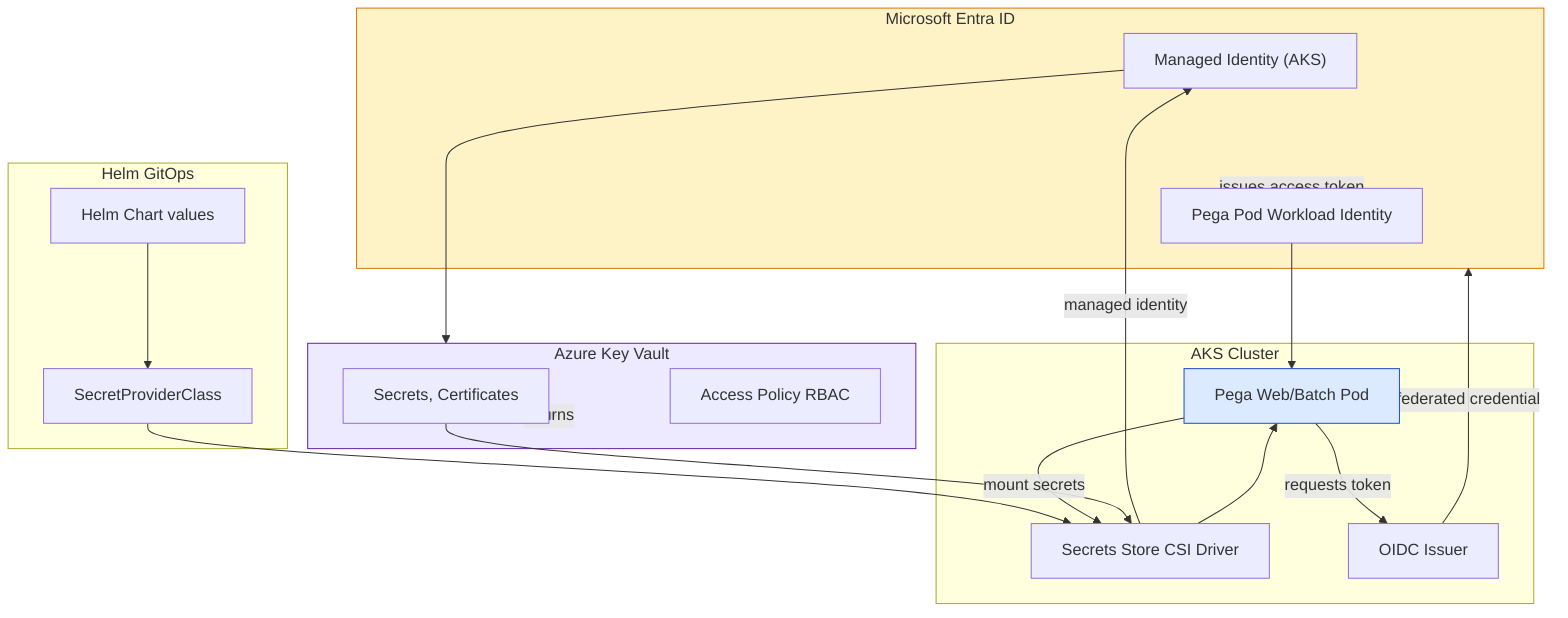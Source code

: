 graph TD
  subgraph AzureAD[Microsoft Entra ID]
    AppID["Managed Identity (AKS)"]
    PodID[Pega Pod Workload Identity]
  end

  subgraph AKSCluster[AKS Cluster]
    Pod[Pega Web/Batch Pod]
    CSI[Secrets Store CSI Driver]
    TokenIssuer[OIDC Issuer]
  end

  subgraph KeyVault[Azure Key Vault]
    Secret[Secrets, Certificates]
    Policy[Access Policy RBAC]
  end

  subgraph GitOps[Helm GitOps]
    Chart[Helm Chart values]
    SecretRef[SecretProviderClass]
  end

  Chart --> SecretRef
  SecretRef --> CSI

  Pod -->|requests token| TokenIssuer
  TokenIssuer -->|federated credential| AzureAD
  AzureAD -->|issues access token| PodID
  PodID --> Pod

  Pod -->|mount secrets| CSI
  CSI -->|managed identity| AppID
  AppID --> KeyVault
  KeyVault -->|returns| Secret
  Secret --> CSI
  CSI --> Pod

  style Pod fill:#dbeafe,stroke:#1d4ed8
  style KeyVault fill:#ede9fe,stroke:#6b21a8
  style AzureAD fill:#fef3c7,stroke:#d97706